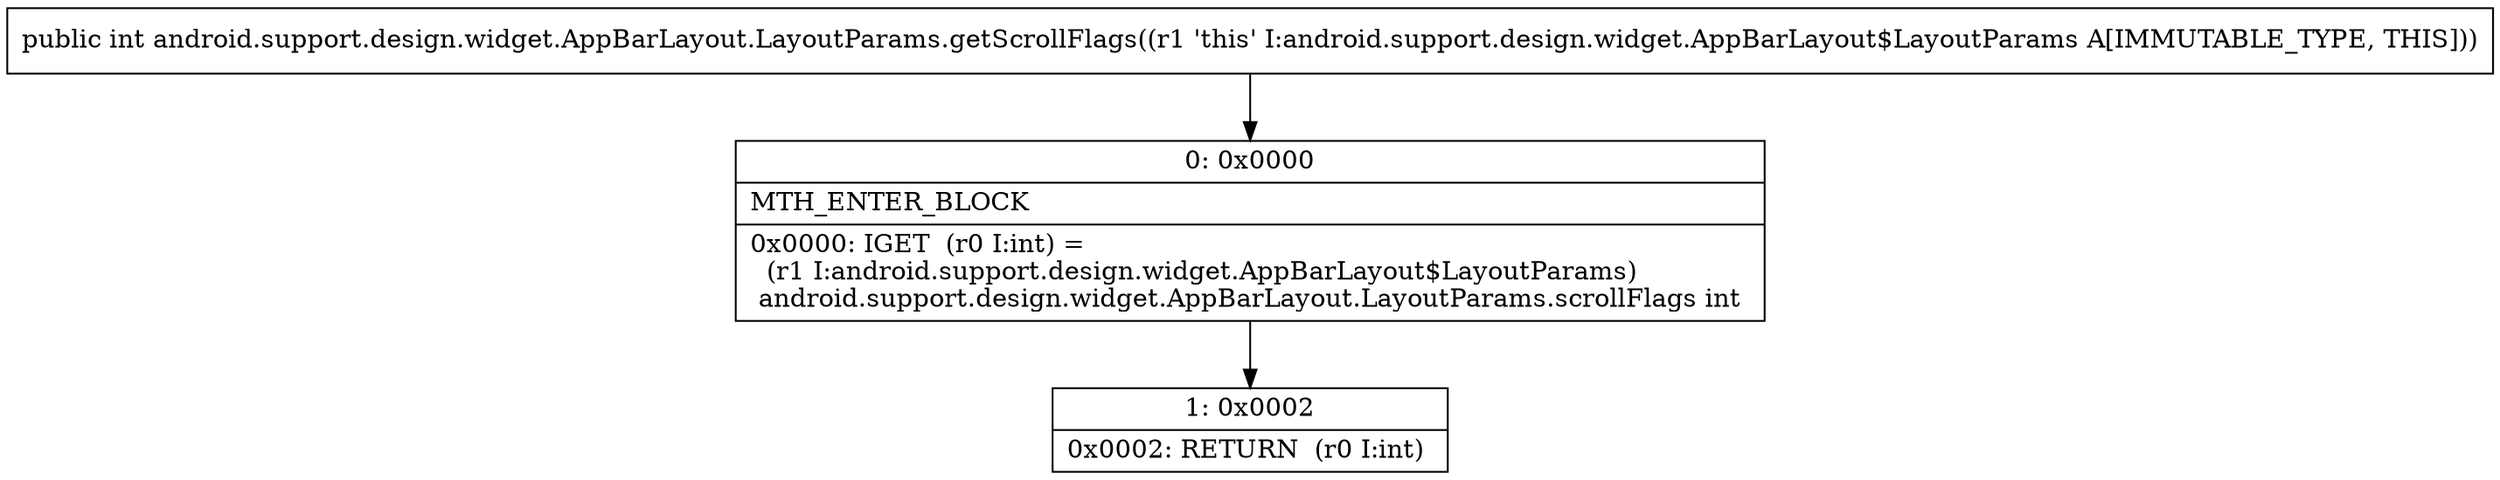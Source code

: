 digraph "CFG forandroid.support.design.widget.AppBarLayout.LayoutParams.getScrollFlags()I" {
Node_0 [shape=record,label="{0\:\ 0x0000|MTH_ENTER_BLOCK\l|0x0000: IGET  (r0 I:int) = \l  (r1 I:android.support.design.widget.AppBarLayout$LayoutParams)\l android.support.design.widget.AppBarLayout.LayoutParams.scrollFlags int \l}"];
Node_1 [shape=record,label="{1\:\ 0x0002|0x0002: RETURN  (r0 I:int) \l}"];
MethodNode[shape=record,label="{public int android.support.design.widget.AppBarLayout.LayoutParams.getScrollFlags((r1 'this' I:android.support.design.widget.AppBarLayout$LayoutParams A[IMMUTABLE_TYPE, THIS])) }"];
MethodNode -> Node_0;
Node_0 -> Node_1;
}


